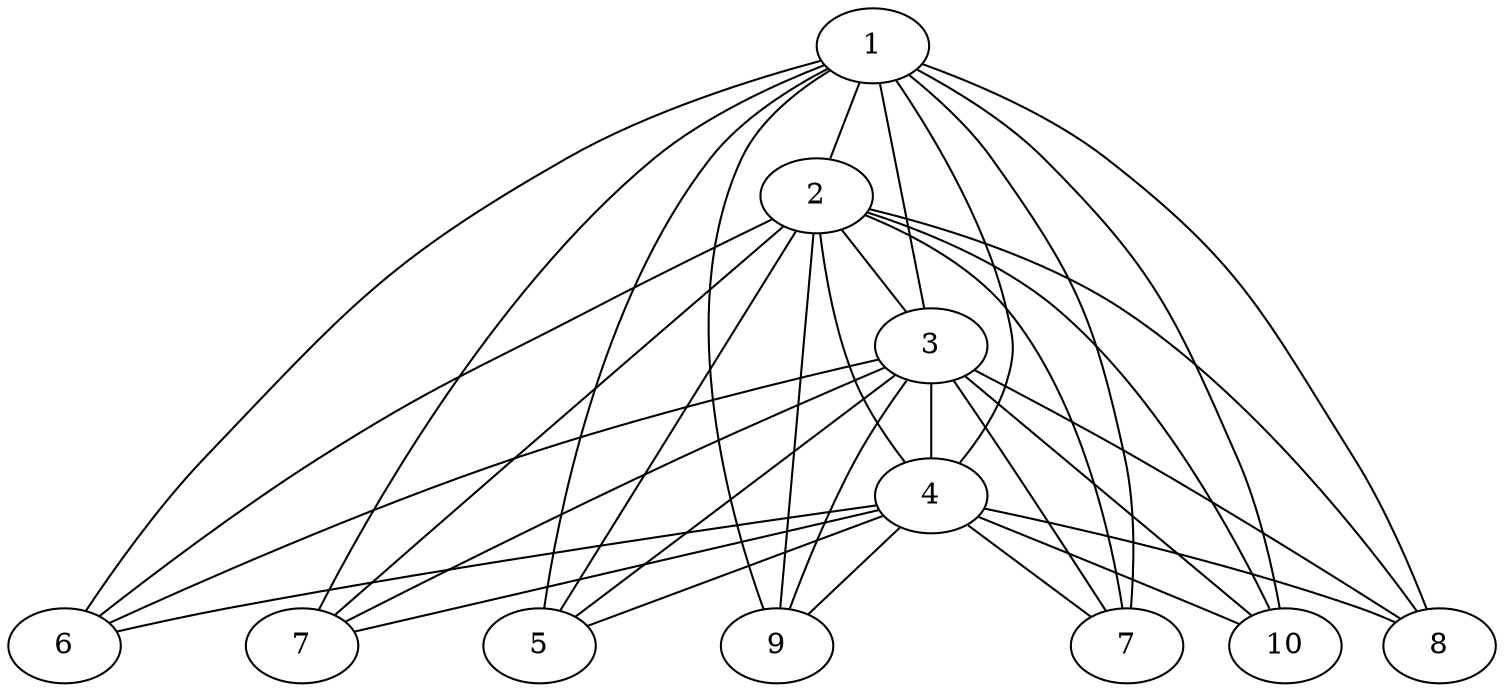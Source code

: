 graph {
  "0" [cluster="1", label="1", pos="26.163,130.97"];
  "1" [cluster="1", label="2", pos="26.163,130.97"];
  "2" [cluster="1", label="3", pos="26.163,130.97"];
  "3" [cluster="1", label="4", pos="26.163,130.97"];
  "4" [cluster="2", label="5", pos="270.82,243.14"];
  "5" [cluster="3", label="6", pos="270.82,243.14"];
  "6" [cluster="4", label="7", pos="270.82,243.14"];
  "7" [cluster="4", label="7", pos="270.82,243.14"];
  "8" [cluster="5", label="8", pos="270.82,243.14"];
  "9" [cluster="6", label="9", pos="271.43,16.263"];
  "10" [cluster="7", label="10", pos="271.43,16.263"];
  "0" -- "1";
  "0" -- "2";
  "0" -- "3";
  "1" -- "2";
  "1" -- "3";
  "2" -- "3";
  "0" -- "4";
  "1" -- "4";
  "2" -- "4";
  "3" -- "4";
  "0" -- "5";
  "1" -- "5";
  "2" -- "5";
  "3" -- "5";
  "0" -- "6";
  "1" -- "6";
  "2" -- "6";
  "3" -- "6";
  "0" -- "7";
  "1" -- "7";
  "2" -- "7";
  "3" -- "7";
  "0" -- "8";
  "1" -- "8";
  "2" -- "8";
  "3" -- "8";
  "0" -- "9";
  "1" -- "9";
  "2" -- "9";
  "3" -- "9";
  "0" -- "10";
  "1" -- "10";
  "2" -- "10";
  "3" -- "10";
}